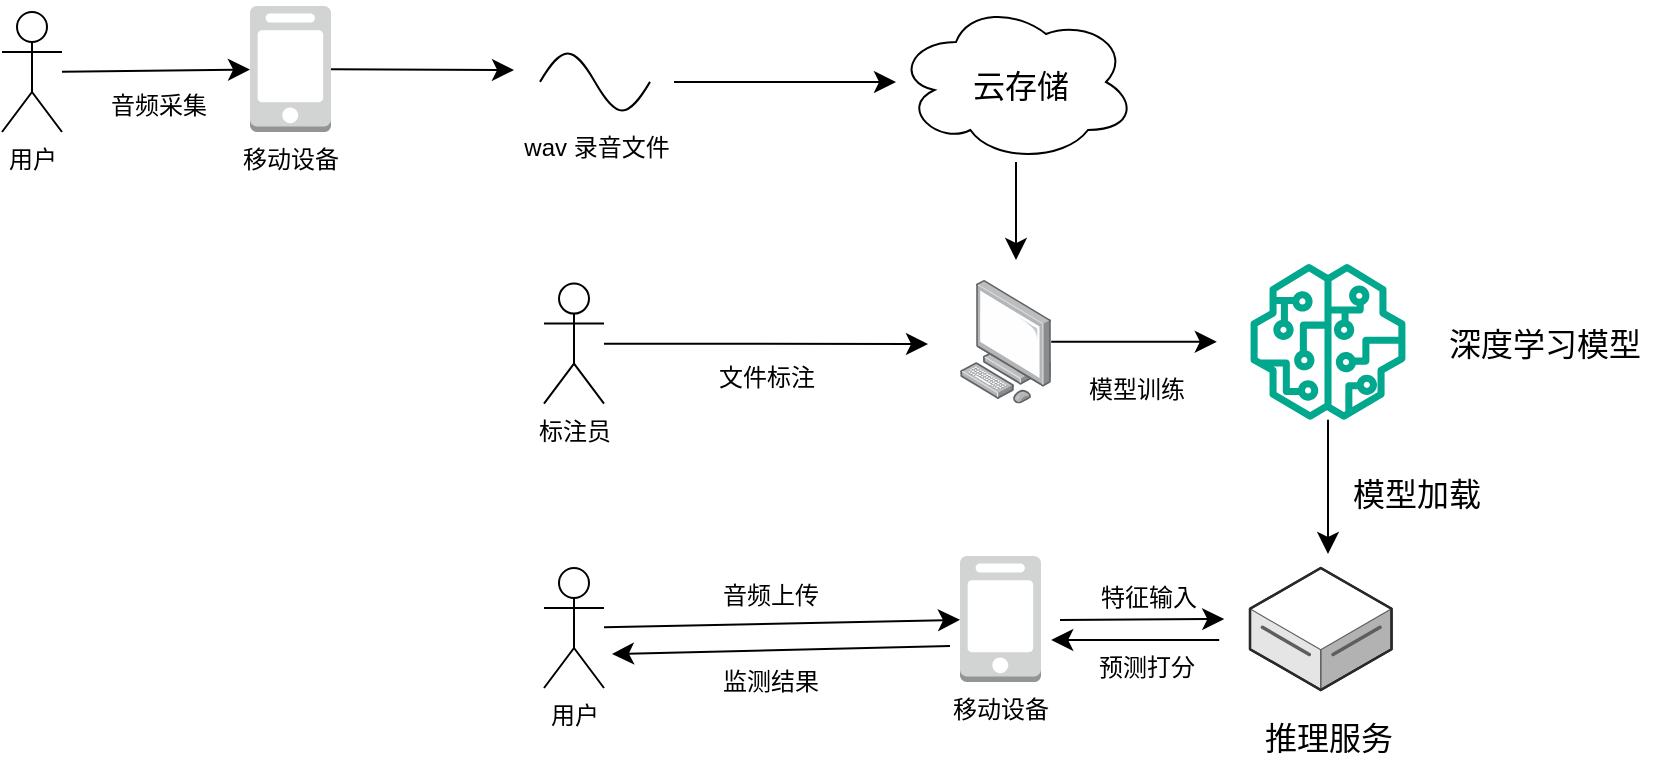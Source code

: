 <mxfile version="24.7.14">
  <diagram name="第 1 页" id="y5_w8pv39xEHssYioNzL">
    <mxGraphModel dx="1017" dy="1184" grid="0" gridSize="10" guides="1" tooltips="1" connect="1" arrows="1" fold="1" page="0" pageScale="1" pageWidth="827" pageHeight="1169" math="0" shadow="0">
      <root>
        <mxCell id="0" />
        <mxCell id="1" parent="0" />
        <mxCell id="PF_n8xYaVycikQ_lo93W-4" style="edgeStyle=none;curved=1;rounded=0;orthogonalLoop=1;jettySize=auto;html=1;fontSize=12;startSize=8;endSize=8;" edge="1" parent="1" source="PF_n8xYaVycikQ_lo93W-1" target="PF_n8xYaVycikQ_lo93W-3">
          <mxGeometry relative="1" as="geometry" />
        </mxCell>
        <mxCell id="PF_n8xYaVycikQ_lo93W-21" value="音频采集" style="edgeLabel;html=1;align=center;verticalAlign=middle;resizable=0;points=[];fontSize=12;" vertex="1" connectable="0" parent="PF_n8xYaVycikQ_lo93W-4">
          <mxGeometry x="-0.122" y="-1" relative="1" as="geometry">
            <mxPoint x="6" y="16" as="offset" />
          </mxGeometry>
        </mxCell>
        <mxCell id="PF_n8xYaVycikQ_lo93W-1" value="用户" style="shape=umlActor;verticalLabelPosition=bottom;verticalAlign=top;html=1;outlineConnect=0;" vertex="1" parent="1">
          <mxGeometry x="185" y="170" width="30" height="60" as="geometry" />
        </mxCell>
        <mxCell id="PF_n8xYaVycikQ_lo93W-7" style="edgeStyle=none;curved=1;rounded=0;orthogonalLoop=1;jettySize=auto;html=1;fontSize=12;startSize=8;endSize=8;" edge="1" parent="1" source="PF_n8xYaVycikQ_lo93W-3">
          <mxGeometry relative="1" as="geometry">
            <mxPoint x="441" y="199" as="targetPoint" />
          </mxGeometry>
        </mxCell>
        <mxCell id="PF_n8xYaVycikQ_lo93W-3" value="移动设备" style="outlineConnect=0;dashed=0;verticalLabelPosition=bottom;verticalAlign=top;align=center;html=1;shape=mxgraph.aws3.mobile_client;fillColor=#D2D3D3;gradientColor=none;" vertex="1" parent="1">
          <mxGeometry x="309" y="167" width="40.5" height="63" as="geometry" />
        </mxCell>
        <mxCell id="PF_n8xYaVycikQ_lo93W-5" style="edgeStyle=none;curved=1;rounded=0;orthogonalLoop=1;jettySize=auto;html=1;exitX=0;exitY=0.5;exitDx=0;exitDy=0;exitPerimeter=0;fontSize=12;startSize=8;endSize=8;" edge="1" parent="1" source="PF_n8xYaVycikQ_lo93W-3" target="PF_n8xYaVycikQ_lo93W-3">
          <mxGeometry relative="1" as="geometry" />
        </mxCell>
        <mxCell id="PF_n8xYaVycikQ_lo93W-9" value="" style="edgeStyle=none;curved=1;rounded=0;orthogonalLoop=1;jettySize=auto;html=1;fontSize=12;startSize=8;endSize=8;" edge="1" parent="1" target="PF_n8xYaVycikQ_lo93W-8">
          <mxGeometry relative="1" as="geometry">
            <mxPoint x="521" y="205" as="sourcePoint" />
          </mxGeometry>
        </mxCell>
        <mxCell id="PF_n8xYaVycikQ_lo93W-6" value="wav 录音文件" style="pointerEvents=1;verticalLabelPosition=bottom;shadow=0;dashed=0;align=center;html=1;verticalAlign=top;shape=mxgraph.electrical.waveforms.sine_wave;" vertex="1" parent="1">
          <mxGeometry x="454" y="185.91" width="55" height="38.18" as="geometry" />
        </mxCell>
        <mxCell id="PF_n8xYaVycikQ_lo93W-14" style="edgeStyle=none;curved=1;rounded=0;orthogonalLoop=1;jettySize=auto;html=1;fontSize=12;startSize=8;endSize=8;" edge="1" parent="1" source="PF_n8xYaVycikQ_lo93W-8">
          <mxGeometry relative="1" as="geometry">
            <mxPoint x="692" y="294" as="targetPoint" />
          </mxGeometry>
        </mxCell>
        <mxCell id="PF_n8xYaVycikQ_lo93W-8" value="" style="ellipse;shape=cloud;whiteSpace=wrap;html=1;verticalAlign=top;pointerEvents=1;shadow=0;dashed=0;" vertex="1" parent="1">
          <mxGeometry x="632" y="165" width="120" height="80" as="geometry" />
        </mxCell>
        <mxCell id="PF_n8xYaVycikQ_lo93W-10" value="云存储" style="text;html=1;align=center;verticalAlign=middle;resizable=0;points=[];autosize=1;strokeColor=none;fillColor=none;fontSize=16;" vertex="1" parent="1">
          <mxGeometry x="661" y="191.59" width="66" height="31" as="geometry" />
        </mxCell>
        <mxCell id="PF_n8xYaVycikQ_lo93W-15" style="edgeStyle=none;curved=1;rounded=0;orthogonalLoop=1;jettySize=auto;html=1;fontSize=12;startSize=8;endSize=8;" edge="1" parent="1" source="PF_n8xYaVycikQ_lo93W-11">
          <mxGeometry relative="1" as="geometry">
            <mxPoint x="648" y="336" as="targetPoint" />
          </mxGeometry>
        </mxCell>
        <mxCell id="PF_n8xYaVycikQ_lo93W-16" value="文件标注" style="edgeLabel;html=1;align=center;verticalAlign=middle;resizable=0;points=[];fontSize=12;" vertex="1" connectable="0" parent="PF_n8xYaVycikQ_lo93W-15">
          <mxGeometry x="-0.245" y="-2" relative="1" as="geometry">
            <mxPoint x="20" y="15" as="offset" />
          </mxGeometry>
        </mxCell>
        <mxCell id="PF_n8xYaVycikQ_lo93W-11" value="标注员" style="shape=umlActor;verticalLabelPosition=bottom;verticalAlign=top;html=1;outlineConnect=0;" vertex="1" parent="1">
          <mxGeometry x="456" y="305.8" width="30" height="60" as="geometry" />
        </mxCell>
        <mxCell id="PF_n8xYaVycikQ_lo93W-18" value="" style="edgeStyle=none;curved=1;rounded=0;orthogonalLoop=1;jettySize=auto;html=1;fontSize=12;startSize=8;endSize=8;" edge="1" parent="1" source="PF_n8xYaVycikQ_lo93W-13">
          <mxGeometry relative="1" as="geometry">
            <mxPoint x="792.4" y="334.9" as="targetPoint" />
          </mxGeometry>
        </mxCell>
        <mxCell id="PF_n8xYaVycikQ_lo93W-20" value="模型训练" style="edgeLabel;html=1;align=center;verticalAlign=middle;resizable=0;points=[];fontSize=12;" vertex="1" connectable="0" parent="PF_n8xYaVycikQ_lo93W-18">
          <mxGeometry x="-0.24" y="2" relative="1" as="geometry">
            <mxPoint x="11" y="26" as="offset" />
          </mxGeometry>
        </mxCell>
        <mxCell id="PF_n8xYaVycikQ_lo93W-13" value="" style="image;points=[];aspect=fixed;html=1;align=center;shadow=0;dashed=0;image=img/lib/allied_telesis/computer_and_terminals/Personal_Computer.svg;" vertex="1" parent="1">
          <mxGeometry x="664" y="304" width="45.6" height="61.8" as="geometry" />
        </mxCell>
        <mxCell id="PF_n8xYaVycikQ_lo93W-36" style="edgeStyle=none;curved=1;rounded=0;orthogonalLoop=1;jettySize=auto;html=1;fontSize=12;startSize=8;endSize=8;" edge="1" parent="1" source="PF_n8xYaVycikQ_lo93W-19">
          <mxGeometry relative="1" as="geometry">
            <mxPoint x="848" y="441" as="targetPoint" />
          </mxGeometry>
        </mxCell>
        <mxCell id="PF_n8xYaVycikQ_lo93W-19" value="" style="sketch=0;outlineConnect=0;fontColor=#232F3E;gradientColor=none;fillColor=#01A88D;strokeColor=none;dashed=0;verticalLabelPosition=bottom;verticalAlign=top;align=center;html=1;fontSize=12;fontStyle=0;aspect=fixed;pointerEvents=1;shape=mxgraph.aws4.sagemaker_model;" vertex="1" parent="1">
          <mxGeometry x="809" y="295.9" width="78" height="78" as="geometry" />
        </mxCell>
        <mxCell id="PF_n8xYaVycikQ_lo93W-28" style="edgeStyle=none;curved=1;rounded=0;orthogonalLoop=1;jettySize=auto;html=1;fontSize=12;startSize=8;endSize=8;" edge="1" parent="1" source="PF_n8xYaVycikQ_lo93W-22" target="PF_n8xYaVycikQ_lo93W-23">
          <mxGeometry relative="1" as="geometry">
            <mxPoint x="876.0" y="117.941" as="targetPoint" />
          </mxGeometry>
        </mxCell>
        <mxCell id="PF_n8xYaVycikQ_lo93W-41" value="音频上传" style="edgeLabel;html=1;align=center;verticalAlign=middle;resizable=0;points=[];fontSize=12;" vertex="1" connectable="0" parent="PF_n8xYaVycikQ_lo93W-28">
          <mxGeometry x="-0.093" y="-1" relative="1" as="geometry">
            <mxPoint x="2" y="-15" as="offset" />
          </mxGeometry>
        </mxCell>
        <mxCell id="PF_n8xYaVycikQ_lo93W-22" value="用户" style="shape=umlActor;verticalLabelPosition=bottom;verticalAlign=top;html=1;outlineConnect=0;" vertex="1" parent="1">
          <mxGeometry x="456" y="448" width="30" height="60" as="geometry" />
        </mxCell>
        <mxCell id="PF_n8xYaVycikQ_lo93W-39" style="edgeStyle=none;curved=1;rounded=0;orthogonalLoop=1;jettySize=auto;html=1;fontSize=12;startSize=8;endSize=8;" edge="1" parent="1">
          <mxGeometry relative="1" as="geometry">
            <mxPoint x="796.118" y="473.5" as="targetPoint" />
            <mxPoint x="714" y="474" as="sourcePoint" />
          </mxGeometry>
        </mxCell>
        <mxCell id="PF_n8xYaVycikQ_lo93W-40" value="特征输入" style="edgeLabel;html=1;align=center;verticalAlign=middle;resizable=0;points=[];fontSize=12;" vertex="1" connectable="0" parent="PF_n8xYaVycikQ_lo93W-39">
          <mxGeometry x="-0.13" y="-2" relative="1" as="geometry">
            <mxPoint x="8" y="-13" as="offset" />
          </mxGeometry>
        </mxCell>
        <mxCell id="PF_n8xYaVycikQ_lo93W-23" value="移动设备" style="outlineConnect=0;dashed=0;verticalLabelPosition=bottom;verticalAlign=top;align=center;html=1;shape=mxgraph.aws3.mobile_client;fillColor=#D2D3D3;gradientColor=none;" vertex="1" parent="1">
          <mxGeometry x="664" y="442" width="40.5" height="63" as="geometry" />
        </mxCell>
        <mxCell id="PF_n8xYaVycikQ_lo93W-35" value="" style="verticalLabelPosition=bottom;html=1;verticalAlign=top;strokeWidth=1;align=center;outlineConnect=0;dashed=0;outlineConnect=0;shape=mxgraph.aws3d.dataServer;strokeColor=#5E5E5E;aspect=fixed;" vertex="1" parent="1">
          <mxGeometry x="809" y="448" width="70.78" height="61" as="geometry" />
        </mxCell>
        <mxCell id="PF_n8xYaVycikQ_lo93W-37" value="推理服务" style="text;html=1;align=center;verticalAlign=middle;resizable=0;points=[];autosize=1;strokeColor=none;fillColor=none;fontSize=16;" vertex="1" parent="1">
          <mxGeometry x="807" y="517" width="82" height="31" as="geometry" />
        </mxCell>
        <mxCell id="PF_n8xYaVycikQ_lo93W-38" value="模型加载" style="text;html=1;align=center;verticalAlign=middle;resizable=0;points=[];autosize=1;strokeColor=none;fillColor=none;fontSize=16;" vertex="1" parent="1">
          <mxGeometry x="851" y="395" width="82" height="31" as="geometry" />
        </mxCell>
        <mxCell id="PF_n8xYaVycikQ_lo93W-42" value="" style="endArrow=classic;html=1;rounded=0;fontSize=12;startSize=8;endSize=8;curved=1;" edge="1" parent="1">
          <mxGeometry width="50" height="50" relative="1" as="geometry">
            <mxPoint x="793.6" y="484" as="sourcePoint" />
            <mxPoint x="709.6" y="484" as="targetPoint" />
          </mxGeometry>
        </mxCell>
        <mxCell id="PF_n8xYaVycikQ_lo93W-44" value="预测打分" style="edgeLabel;html=1;align=center;verticalAlign=middle;resizable=0;points=[];fontSize=12;" vertex="1" connectable="0" parent="PF_n8xYaVycikQ_lo93W-42">
          <mxGeometry x="-0.164" y="1" relative="1" as="geometry">
            <mxPoint x="-2" y="13" as="offset" />
          </mxGeometry>
        </mxCell>
        <mxCell id="PF_n8xYaVycikQ_lo93W-45" value="" style="endArrow=classic;html=1;rounded=0;fontSize=12;startSize=8;endSize=8;curved=1;" edge="1" parent="1">
          <mxGeometry width="50" height="50" relative="1" as="geometry">
            <mxPoint x="659" y="487" as="sourcePoint" />
            <mxPoint x="490" y="491" as="targetPoint" />
          </mxGeometry>
        </mxCell>
        <mxCell id="PF_n8xYaVycikQ_lo93W-46" value="监测结果" style="edgeLabel;html=1;align=center;verticalAlign=middle;resizable=0;points=[];fontSize=12;" vertex="1" connectable="0" parent="PF_n8xYaVycikQ_lo93W-45">
          <mxGeometry x="-0.164" y="1" relative="1" as="geometry">
            <mxPoint x="-20" y="15" as="offset" />
          </mxGeometry>
        </mxCell>
        <mxCell id="PF_n8xYaVycikQ_lo93W-47" value="深度学习模型" style="text;html=1;align=center;verticalAlign=middle;resizable=0;points=[];autosize=1;strokeColor=none;fillColor=none;fontSize=16;" vertex="1" parent="1">
          <mxGeometry x="899" y="320.3" width="114" height="31" as="geometry" />
        </mxCell>
      </root>
    </mxGraphModel>
  </diagram>
</mxfile>
